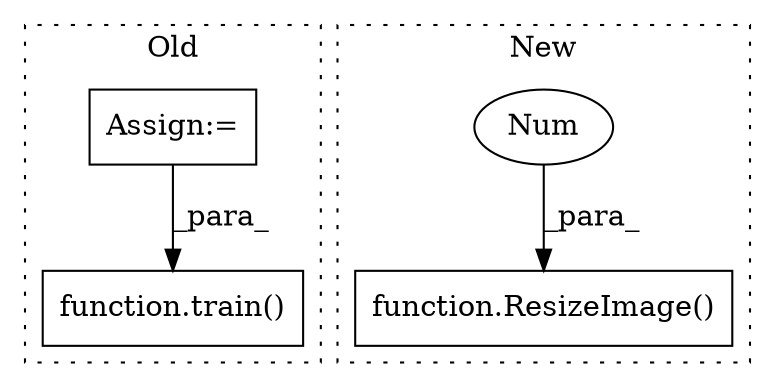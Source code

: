 digraph G {
subgraph cluster0 {
1 [label="function.train()" a="75" s="3617,3718" l="6,1" shape="box"];
4 [label="Assign:=" a="68" s="2770" l="3" shape="box"];
label = "Old";
style="dotted";
}
subgraph cluster1 {
2 [label="function.ResizeImage()" a="75" s="1456,1471" l="12,1" shape="box"];
3 [label="Num" a="76" s="1468" l="3" shape="ellipse"];
label = "New";
style="dotted";
}
3 -> 2 [label="_para_"];
4 -> 1 [label="_para_"];
}